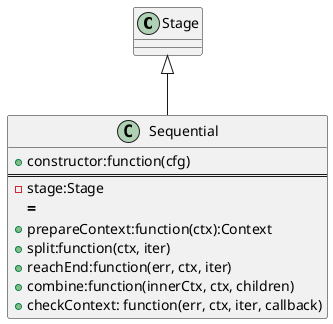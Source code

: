 @startuml

	Class Stage
	Class Sequential{
		+constructor:function(cfg)
===
		-stage:Stage
===		
		+prepareContext:function(ctx):Context
		+split:function(ctx, iter)
		+reachEnd:function(err, ctx, iter)
		+combine:function(innerCtx, ctx, children)
		+checkContext: function(err, ctx, iter, callback)
	}

 	Stage <|-- Sequential

@enduml
